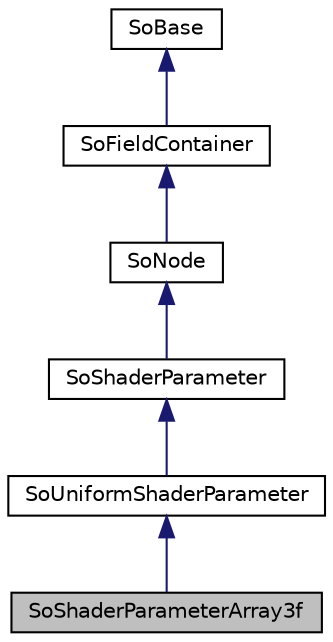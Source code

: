 digraph "SoShaderParameterArray3f"
{
 // LATEX_PDF_SIZE
  edge [fontname="Helvetica",fontsize="10",labelfontname="Helvetica",labelfontsize="10"];
  node [fontname="Helvetica",fontsize="10",shape=record];
  Node1 [label="SoShaderParameterArray3f",height=0.2,width=0.4,color="black", fillcolor="grey75", style="filled", fontcolor="black",tooltip="The SoShaderParameterArray3f class is used to define a three-dimensional floating point array as shad..."];
  Node2 -> Node1 [dir="back",color="midnightblue",fontsize="10",style="solid",fontname="Helvetica"];
  Node2 [label="SoUniformShaderParameter",height=0.2,width=0.4,color="black", fillcolor="white", style="filled",URL="$classSoUniformShaderParameter.html",tooltip="The SoUniformShaderParameter class is the base class for all uniform shader variables."];
  Node3 -> Node2 [dir="back",color="midnightblue",fontsize="10",style="solid",fontname="Helvetica"];
  Node3 [label="SoShaderParameter",height=0.2,width=0.4,color="black", fillcolor="white", style="filled",URL="$classSoShaderParameter.html",tooltip="The SoShaderParameter class is the base class for all shader parameter classes."];
  Node4 -> Node3 [dir="back",color="midnightblue",fontsize="10",style="solid",fontname="Helvetica"];
  Node4 [label="SoNode",height=0.2,width=0.4,color="black", fillcolor="white", style="filled",URL="$classSoNode.html",tooltip="The SoNode class is the base class for nodes used in scene graphs."];
  Node5 -> Node4 [dir="back",color="midnightblue",fontsize="10",style="solid",fontname="Helvetica"];
  Node5 [label="SoFieldContainer",height=0.2,width=0.4,color="black", fillcolor="white", style="filled",URL="$classSoFieldContainer.html",tooltip="The SoFieldContainer class is a base class for all classes that contain fields."];
  Node6 -> Node5 [dir="back",color="midnightblue",fontsize="10",style="solid",fontname="Helvetica"];
  Node6 [label="SoBase",height=0.2,width=0.4,color="black", fillcolor="white", style="filled",URL="$classSoBase.html",tooltip="The SoBase class is the top-level superclass for a number of class-hierarchies."];
}
